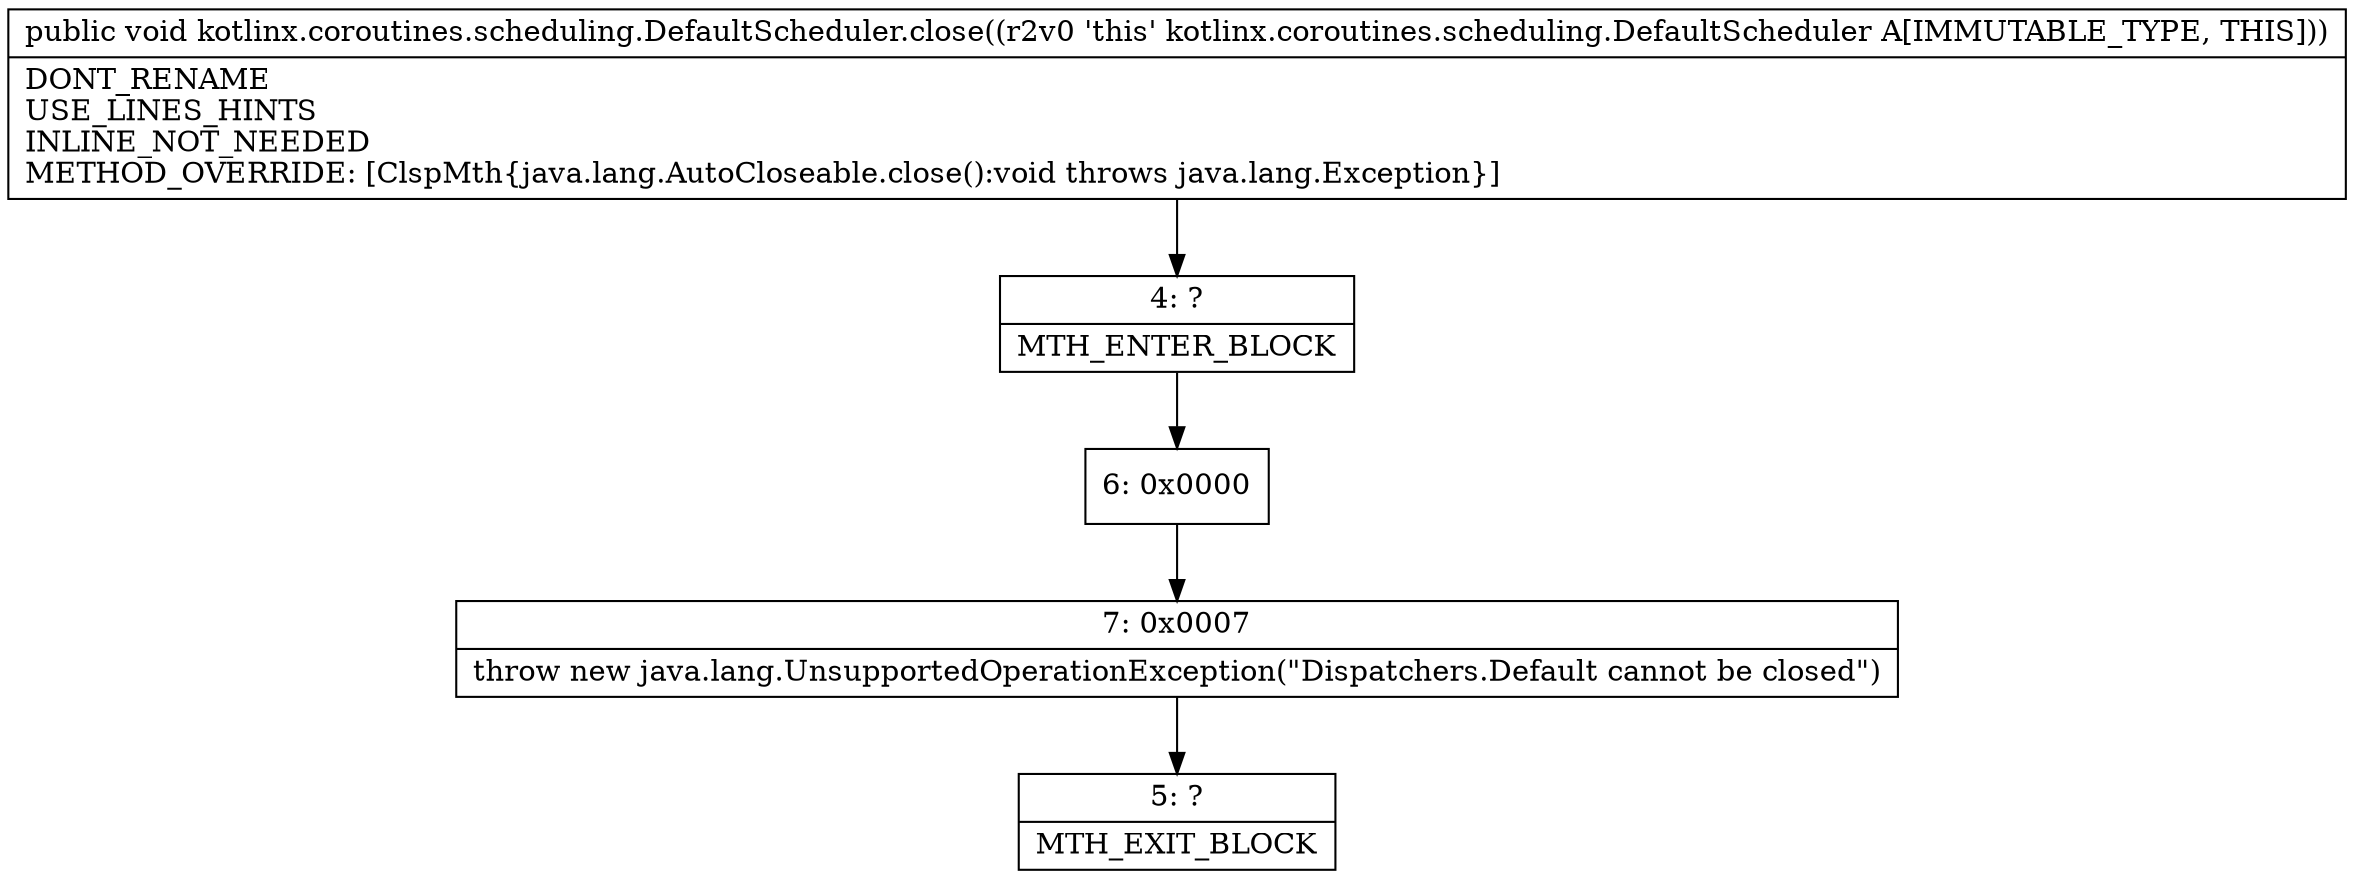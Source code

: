 digraph "CFG forkotlinx.coroutines.scheduling.DefaultScheduler.close()V" {
Node_4 [shape=record,label="{4\:\ ?|MTH_ENTER_BLOCK\l}"];
Node_6 [shape=record,label="{6\:\ 0x0000}"];
Node_7 [shape=record,label="{7\:\ 0x0007|throw new java.lang.UnsupportedOperationException(\"Dispatchers.Default cannot be closed\")\l}"];
Node_5 [shape=record,label="{5\:\ ?|MTH_EXIT_BLOCK\l}"];
MethodNode[shape=record,label="{public void kotlinx.coroutines.scheduling.DefaultScheduler.close((r2v0 'this' kotlinx.coroutines.scheduling.DefaultScheduler A[IMMUTABLE_TYPE, THIS]))  | DONT_RENAME\lUSE_LINES_HINTS\lINLINE_NOT_NEEDED\lMETHOD_OVERRIDE: [ClspMth\{java.lang.AutoCloseable.close():void throws java.lang.Exception\}]\l}"];
MethodNode -> Node_4;Node_4 -> Node_6;
Node_6 -> Node_7;
Node_7 -> Node_5;
}

